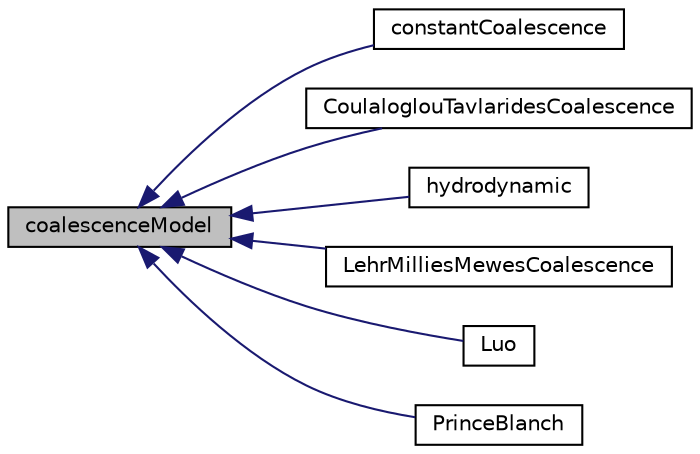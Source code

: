 digraph "coalescenceModel"
{
  bgcolor="transparent";
  edge [fontname="Helvetica",fontsize="10",labelfontname="Helvetica",labelfontsize="10"];
  node [fontname="Helvetica",fontsize="10",shape=record];
  rankdir="LR";
  Node1 [label="coalescenceModel",height=0.2,width=0.4,color="black", fillcolor="grey75", style="filled" fontcolor="black"];
  Node1 -> Node2 [dir="back",color="midnightblue",fontsize="10",style="solid",fontname="Helvetica"];
  Node2 [label="constantCoalescence",height=0.2,width=0.4,color="black",URL="$classFoam_1_1diameterModels_1_1coalescenceModels_1_1constantCoalescence.html",tooltip="Constant coalescence kernel. Used for verification and validation of the coalescence formulation impl..."];
  Node1 -> Node3 [dir="back",color="midnightblue",fontsize="10",style="solid",fontname="Helvetica"];
  Node3 [label="CoulaloglouTavlaridesCoalescence",height=0.2,width=0.4,color="black",URL="$classFoam_1_1diameterModels_1_1coalescenceModels_1_1CoulaloglouTavlaridesCoalescence.html",tooltip="Model of Coulaloglou and Tavlarides (1977). The coalescence rate is calculated by. "];
  Node1 -> Node4 [dir="back",color="midnightblue",fontsize="10",style="solid",fontname="Helvetica"];
  Node4 [label="hydrodynamic",height=0.2,width=0.4,color="black",URL="$classFoam_1_1diameterModels_1_1coalescenceModels_1_1hydrodynamic.html",tooltip="Hydrodynamic kernel. Used for verification and validation of the coalescence formulation implemented ..."];
  Node1 -> Node5 [dir="back",color="midnightblue",fontsize="10",style="solid",fontname="Helvetica"];
  Node5 [label="LehrMilliesMewesCoalescence",height=0.2,width=0.4,color="black",URL="$classFoam_1_1diameterModels_1_1coalescenceModels_1_1LehrMilliesMewesCoalescence.html",tooltip="Model of Lehr et al. (2002). The coalescence rate is calculated by. "];
  Node1 -> Node6 [dir="back",color="midnightblue",fontsize="10",style="solid",fontname="Helvetica"];
  Node6 [label="Luo",height=0.2,width=0.4,color="black",URL="$classFoam_1_1diameterModels_1_1coalescenceModels_1_1Luo.html",tooltip="Model of Luo (1993). The coalescence rate is calculated by. "];
  Node1 -> Node7 [dir="back",color="midnightblue",fontsize="10",style="solid",fontname="Helvetica"];
  Node7 [label="PrinceBlanch",height=0.2,width=0.4,color="black",URL="$classFoam_1_1diameterModels_1_1coalescenceModels_1_1PrinceBlanch.html",tooltip="Model of Prince and Blanch (1990). The coalescence rate is calculated by. "];
}
